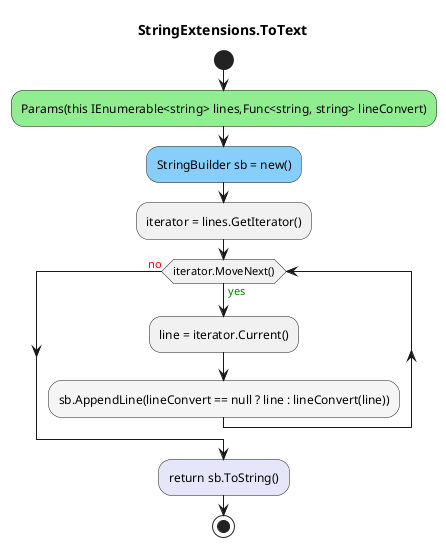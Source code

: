 @startuml StringExtensions.ToText
title StringExtensions.ToText
start
#LightGreen:Params(this IEnumerable<string> lines,Func<string, string> lineConvert);
#LightSkyBlue:StringBuilder sb = new();
:iterator = lines.GetIterator();
while (iterator.MoveNext()) is (<color:green>yes)
:line = iterator.Current();
            #WhiteSmoke:sb.AppendLine(lineConvert == null ? line : lineConvert(line));
endwhile (<color:red>no)
#Lavender:return sb.ToString();
stop
@enduml
